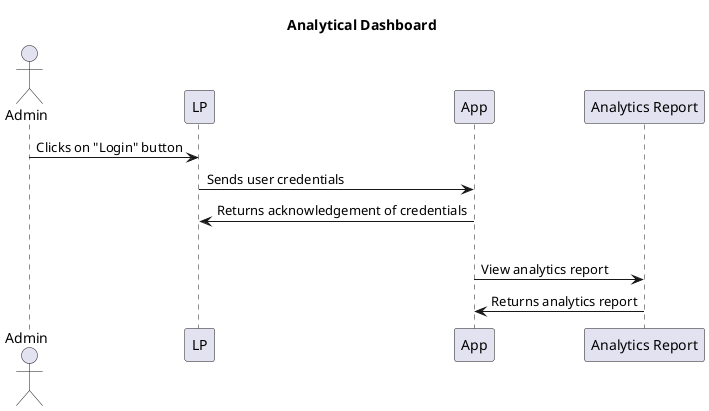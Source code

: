 @startuml Report
title Analytical Dashboard
actor Admin

Admin -> LP: Clicks on "Login" button
LP -> App: Sends user credentials
participant "Analytics Report" as AR
App -> LP: Returns acknowledgement of credentials
alt User is an admin
    
    App -> AR: View analytics report
    AR -> App: Returns analytics report
@enduml


